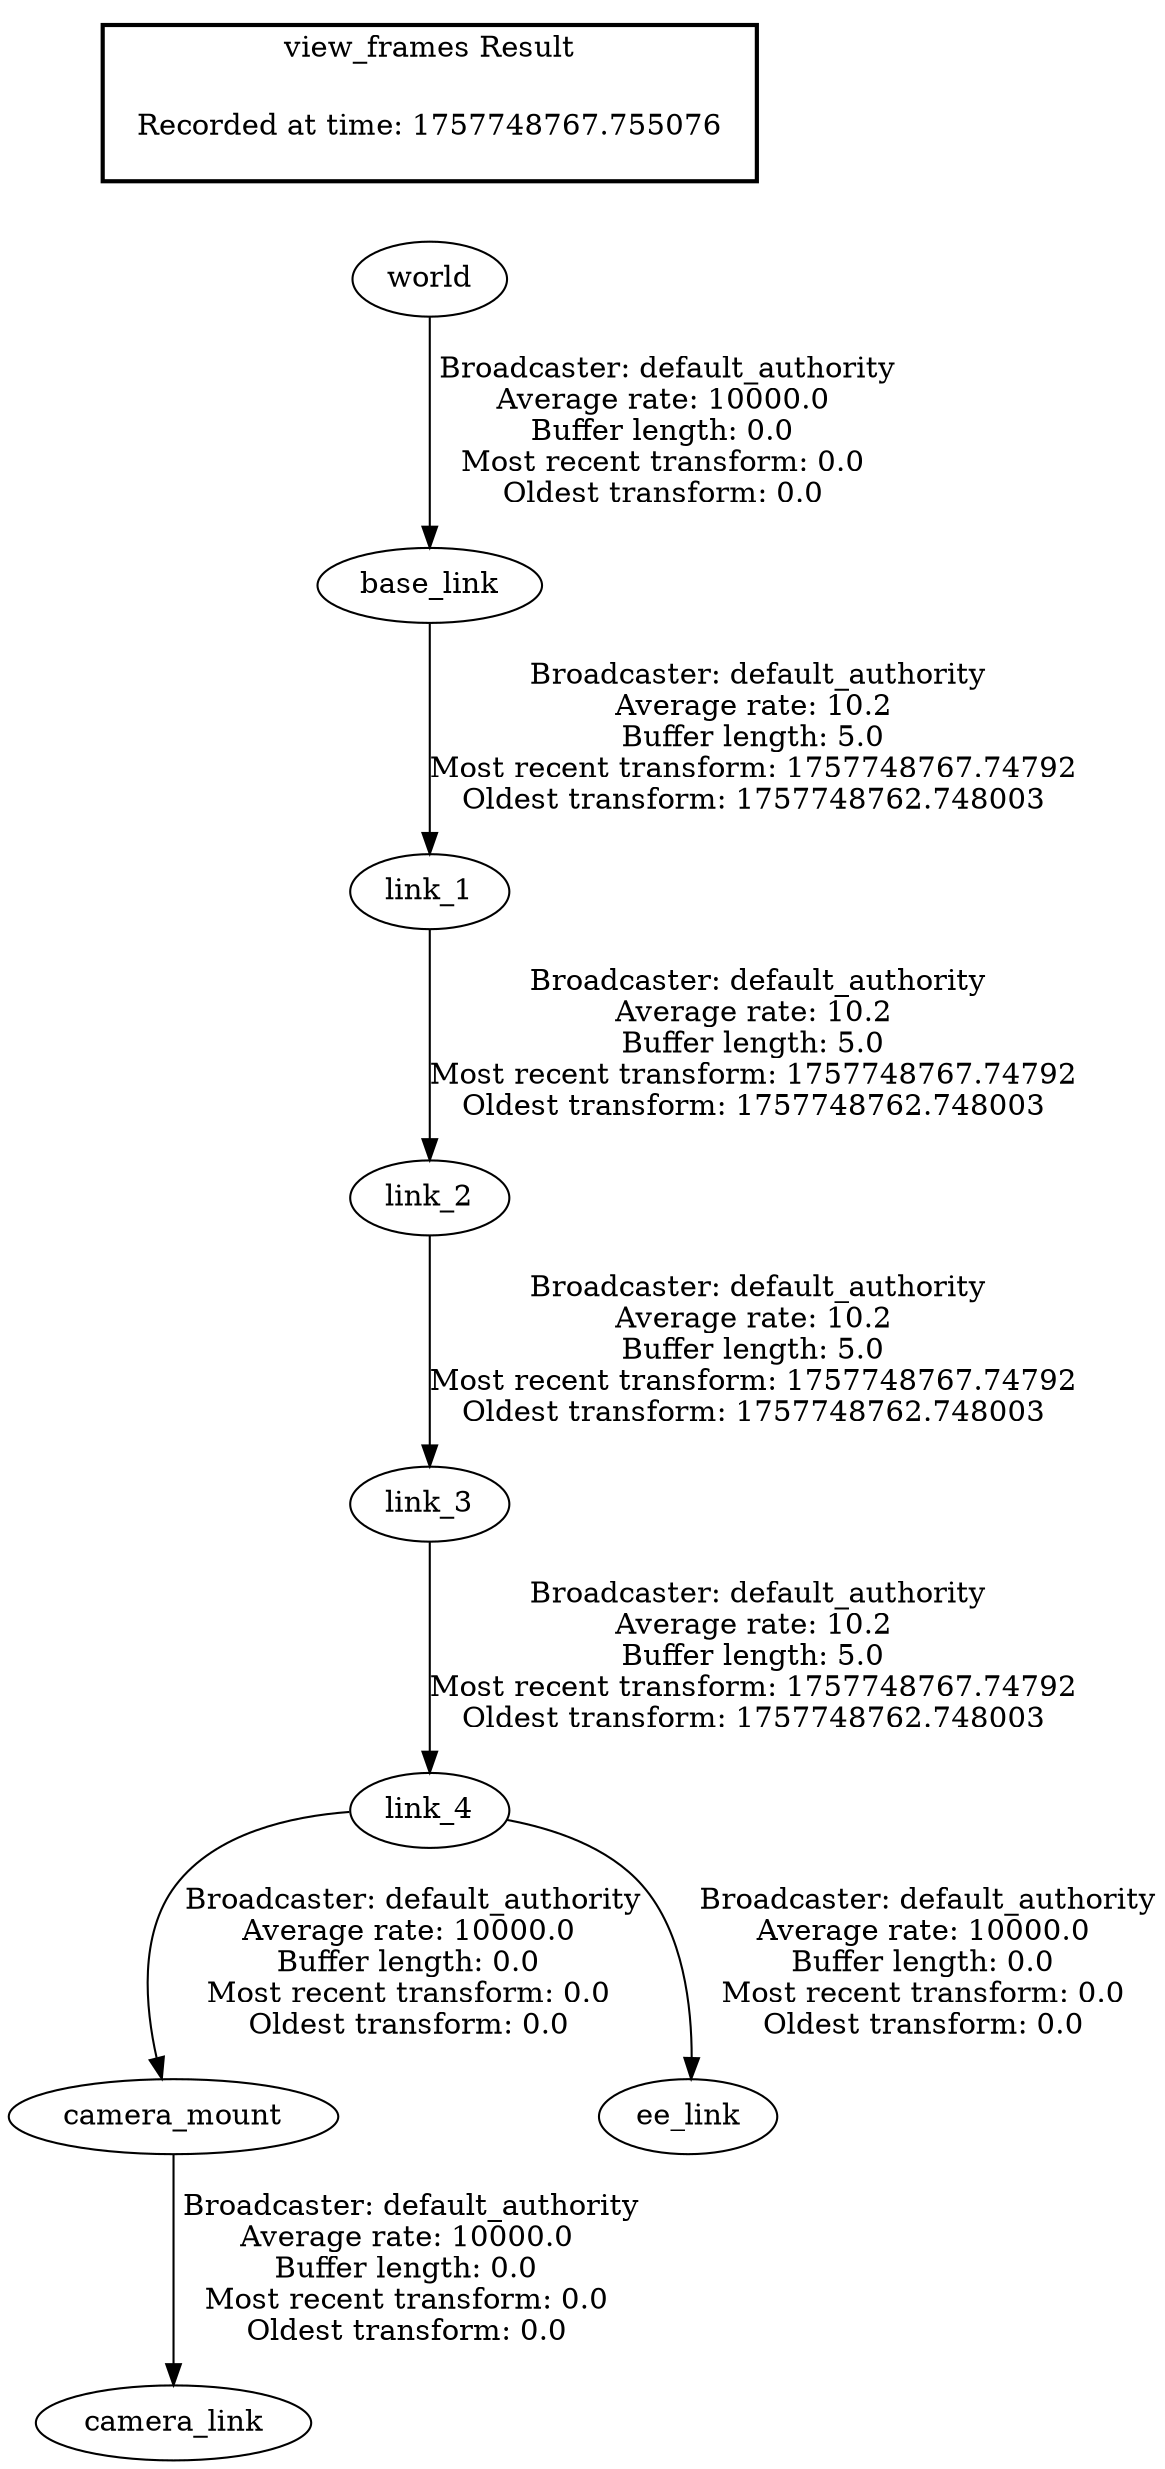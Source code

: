 digraph G {
"base_link" -> "link_1"[label=" Broadcaster: default_authority\nAverage rate: 10.2\nBuffer length: 5.0\nMost recent transform: 1757748767.74792\nOldest transform: 1757748762.748003\n"];
"world" -> "base_link"[label=" Broadcaster: default_authority\nAverage rate: 10000.0\nBuffer length: 0.0\nMost recent transform: 0.0\nOldest transform: 0.0\n"];
"link_1" -> "link_2"[label=" Broadcaster: default_authority\nAverage rate: 10.2\nBuffer length: 5.0\nMost recent transform: 1757748767.74792\nOldest transform: 1757748762.748003\n"];
"link_2" -> "link_3"[label=" Broadcaster: default_authority\nAverage rate: 10.2\nBuffer length: 5.0\nMost recent transform: 1757748767.74792\nOldest transform: 1757748762.748003\n"];
"link_3" -> "link_4"[label=" Broadcaster: default_authority\nAverage rate: 10.2\nBuffer length: 5.0\nMost recent transform: 1757748767.74792\nOldest transform: 1757748762.748003\n"];
"link_4" -> "camera_mount"[label=" Broadcaster: default_authority\nAverage rate: 10000.0\nBuffer length: 0.0\nMost recent transform: 0.0\nOldest transform: 0.0\n"];
"camera_mount" -> "camera_link"[label=" Broadcaster: default_authority\nAverage rate: 10000.0\nBuffer length: 0.0\nMost recent transform: 0.0\nOldest transform: 0.0\n"];
"link_4" -> "ee_link"[label=" Broadcaster: default_authority\nAverage rate: 10000.0\nBuffer length: 0.0\nMost recent transform: 0.0\nOldest transform: 0.0\n"];
edge [style=invis];
 subgraph cluster_legend { style=bold; color=black; label ="view_frames Result";
"Recorded at time: 1757748767.755076"[ shape=plaintext ] ;
}->"world";
}